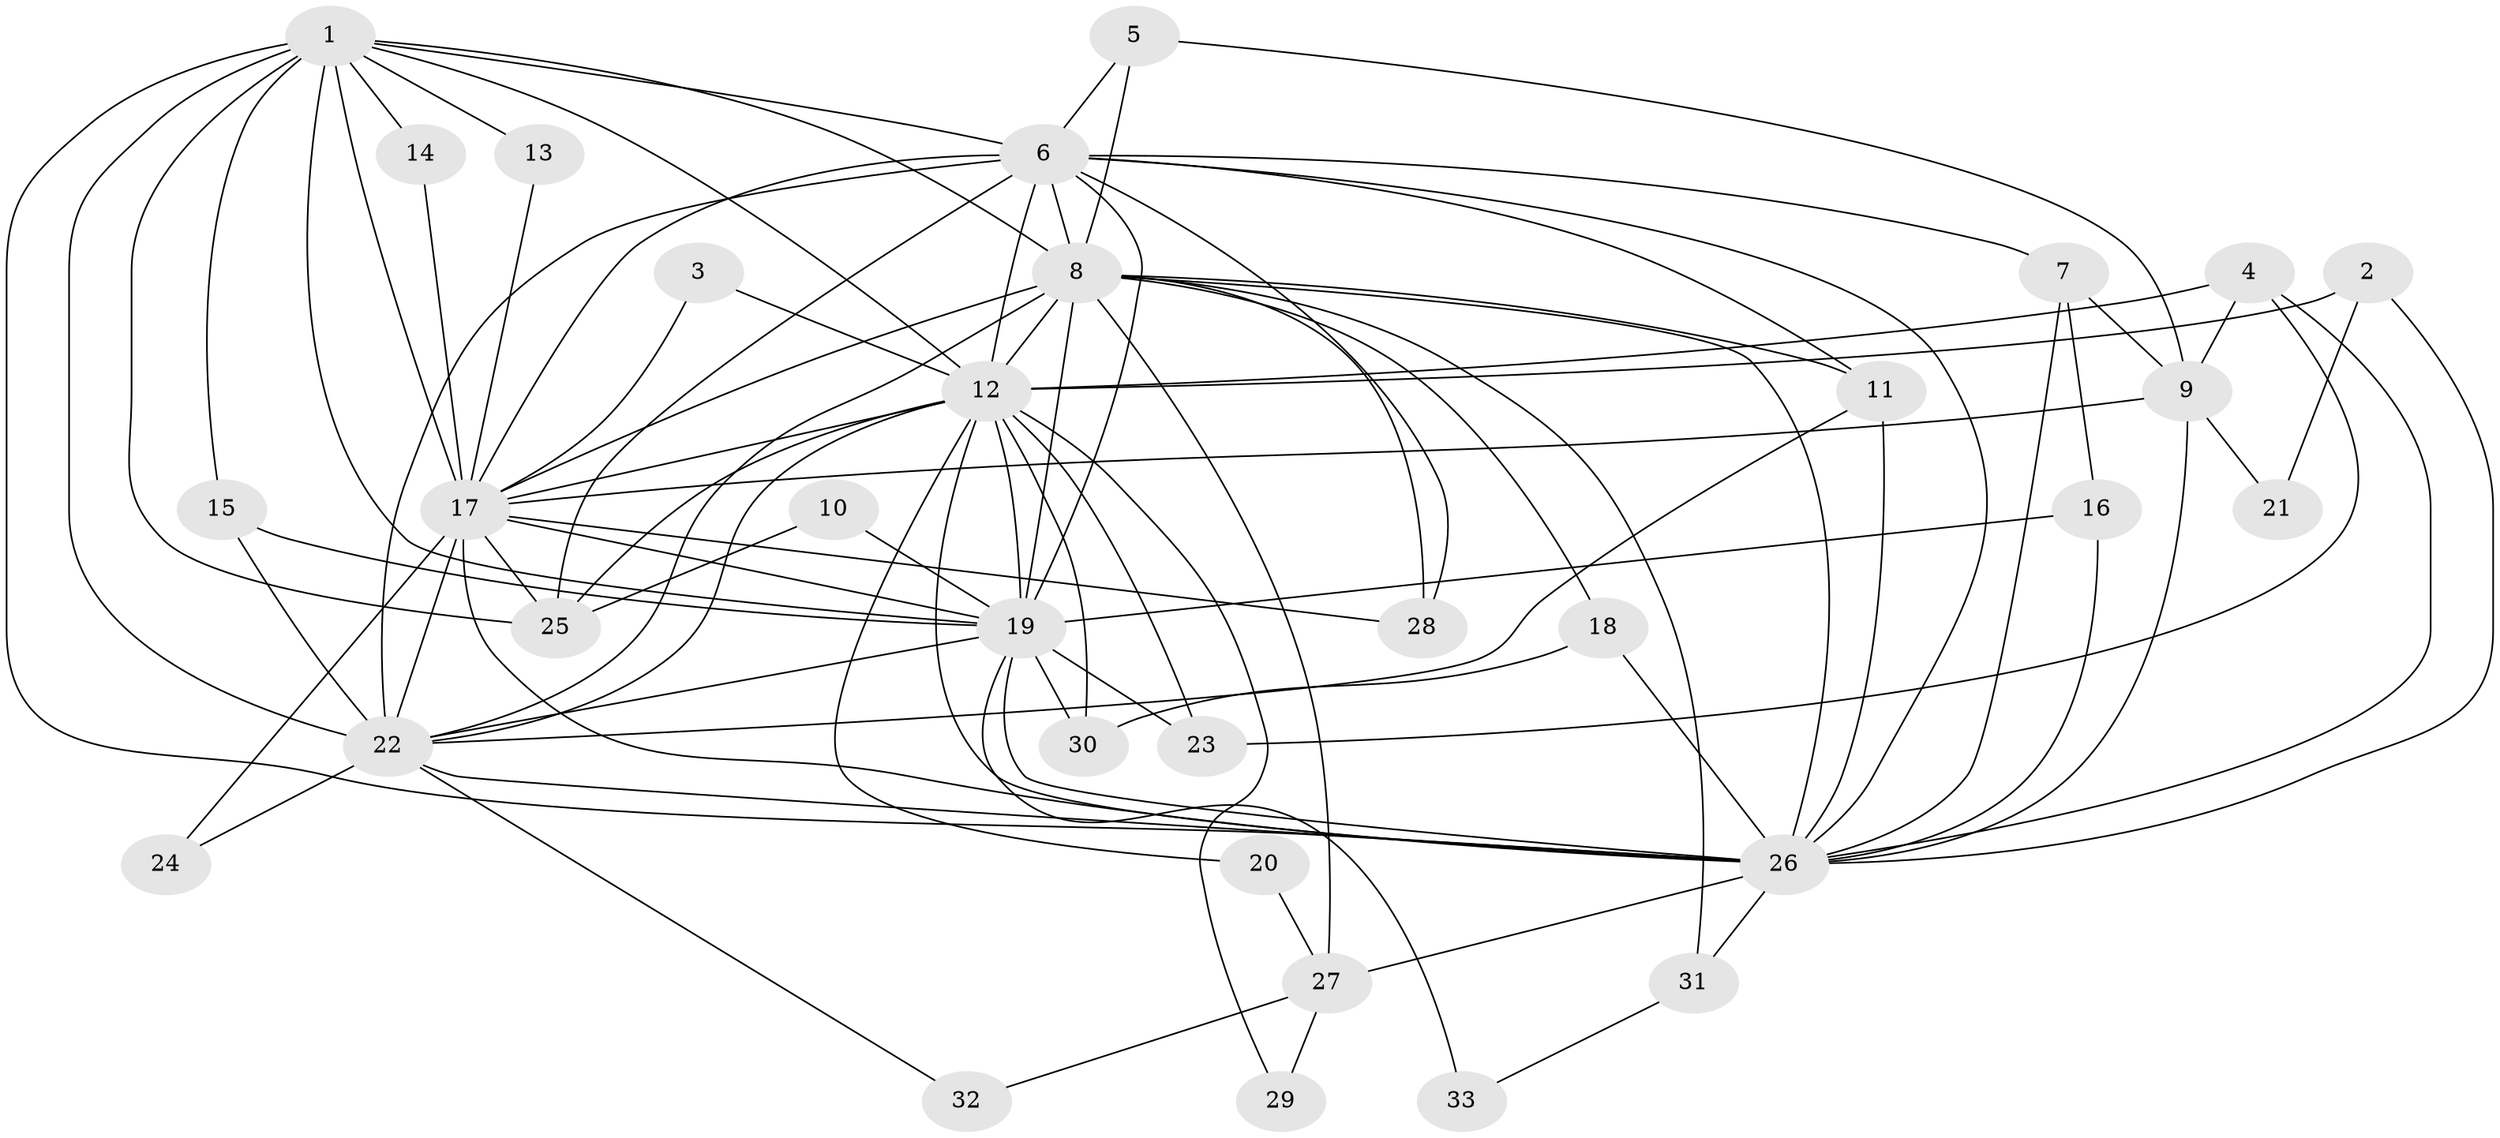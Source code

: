 // original degree distribution, {17: 0.03076923076923077, 16: 0.03076923076923077, 18: 0.015384615384615385, 19: 0.015384615384615385, 15: 0.015384615384615385, 11: 0.015384615384615385, 24: 0.015384615384615385, 14: 0.015384615384615385, 5: 0.03076923076923077, 4: 0.046153846153846156, 3: 0.18461538461538463, 6: 0.015384615384615385, 2: 0.5538461538461539, 7: 0.015384615384615385}
// Generated by graph-tools (version 1.1) at 2025/36/03/04/25 23:36:25]
// undirected, 33 vertices, 90 edges
graph export_dot {
  node [color=gray90,style=filled];
  1;
  2;
  3;
  4;
  5;
  6;
  7;
  8;
  9;
  10;
  11;
  12;
  13;
  14;
  15;
  16;
  17;
  18;
  19;
  20;
  21;
  22;
  23;
  24;
  25;
  26;
  27;
  28;
  29;
  30;
  31;
  32;
  33;
  1 -- 6 [weight=3.0];
  1 -- 8 [weight=4.0];
  1 -- 12 [weight=2.0];
  1 -- 13 [weight=1.0];
  1 -- 14 [weight=2.0];
  1 -- 15 [weight=1.0];
  1 -- 17 [weight=2.0];
  1 -- 19 [weight=2.0];
  1 -- 22 [weight=3.0];
  1 -- 25 [weight=1.0];
  1 -- 26 [weight=4.0];
  2 -- 12 [weight=1.0];
  2 -- 21 [weight=1.0];
  2 -- 26 [weight=1.0];
  3 -- 12 [weight=1.0];
  3 -- 17 [weight=1.0];
  4 -- 9 [weight=1.0];
  4 -- 12 [weight=1.0];
  4 -- 23 [weight=1.0];
  4 -- 26 [weight=1.0];
  5 -- 6 [weight=1.0];
  5 -- 8 [weight=1.0];
  5 -- 9 [weight=1.0];
  6 -- 7 [weight=1.0];
  6 -- 8 [weight=2.0];
  6 -- 11 [weight=1.0];
  6 -- 12 [weight=2.0];
  6 -- 17 [weight=1.0];
  6 -- 19 [weight=2.0];
  6 -- 22 [weight=1.0];
  6 -- 25 [weight=1.0];
  6 -- 26 [weight=1.0];
  6 -- 28 [weight=1.0];
  7 -- 9 [weight=1.0];
  7 -- 16 [weight=1.0];
  7 -- 26 [weight=1.0];
  8 -- 11 [weight=1.0];
  8 -- 12 [weight=2.0];
  8 -- 17 [weight=3.0];
  8 -- 18 [weight=1.0];
  8 -- 19 [weight=2.0];
  8 -- 22 [weight=2.0];
  8 -- 26 [weight=2.0];
  8 -- 27 [weight=1.0];
  8 -- 28 [weight=1.0];
  8 -- 31 [weight=2.0];
  9 -- 17 [weight=1.0];
  9 -- 21 [weight=2.0];
  9 -- 26 [weight=1.0];
  10 -- 19 [weight=1.0];
  10 -- 25 [weight=1.0];
  11 -- 22 [weight=1.0];
  11 -- 26 [weight=1.0];
  12 -- 17 [weight=2.0];
  12 -- 19 [weight=1.0];
  12 -- 20 [weight=1.0];
  12 -- 22 [weight=1.0];
  12 -- 23 [weight=1.0];
  12 -- 25 [weight=1.0];
  12 -- 26 [weight=1.0];
  12 -- 29 [weight=1.0];
  12 -- 30 [weight=1.0];
  13 -- 17 [weight=1.0];
  14 -- 17 [weight=1.0];
  15 -- 19 [weight=2.0];
  15 -- 22 [weight=1.0];
  16 -- 19 [weight=1.0];
  16 -- 26 [weight=1.0];
  17 -- 19 [weight=1.0];
  17 -- 22 [weight=1.0];
  17 -- 24 [weight=1.0];
  17 -- 25 [weight=1.0];
  17 -- 26 [weight=1.0];
  17 -- 28 [weight=1.0];
  18 -- 26 [weight=1.0];
  18 -- 30 [weight=1.0];
  19 -- 22 [weight=1.0];
  19 -- 23 [weight=1.0];
  19 -- 26 [weight=1.0];
  19 -- 30 [weight=1.0];
  19 -- 33 [weight=1.0];
  20 -- 27 [weight=1.0];
  22 -- 24 [weight=1.0];
  22 -- 26 [weight=2.0];
  22 -- 32 [weight=1.0];
  26 -- 27 [weight=3.0];
  26 -- 31 [weight=2.0];
  27 -- 29 [weight=1.0];
  27 -- 32 [weight=1.0];
  31 -- 33 [weight=1.0];
}
